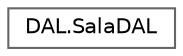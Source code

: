 digraph "Graphical Class Hierarchy"
{
 // LATEX_PDF_SIZE
  bgcolor="transparent";
  edge [fontname=Helvetica,fontsize=10,labelfontname=Helvetica,labelfontsize=10];
  node [fontname=Helvetica,fontsize=10,shape=box,height=0.2,width=0.4];
  rankdir="LR";
  Node0 [id="Node000000",label="DAL.SalaDAL",height=0.2,width=0.4,color="grey40", fillcolor="white", style="filled",URL="$class_d_a_l_1_1_sala_d_a_l.html",tooltip="Representa a camada de acesso a dados para a gestão de salas em um museu."];
}
